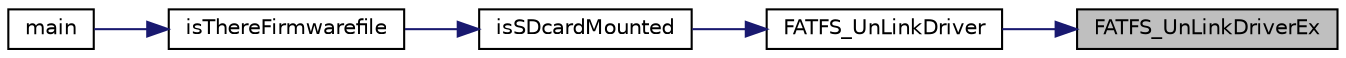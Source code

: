 digraph "FATFS_UnLinkDriverEx"
{
 // LATEX_PDF_SIZE
  edge [fontname="Helvetica",fontsize="10",labelfontname="Helvetica",labelfontsize="10"];
  node [fontname="Helvetica",fontsize="10",shape=record];
  rankdir="RL";
  Node1 [label="FATFS_UnLinkDriverEx",height=0.2,width=0.4,color="black", fillcolor="grey75", style="filled", fontcolor="black",tooltip="Unlinks a diskio driver and decrements the number of active linked drivers."];
  Node1 -> Node2 [dir="back",color="midnightblue",fontsize="10",style="solid",fontname="Helvetica"];
  Node2 [label="FATFS_UnLinkDriver",height=0.2,width=0.4,color="black", fillcolor="white", style="filled",URL="$ff__gen__drv_8c.html#a5f457aa4e15830f4c77a9fa766f761d3",tooltip="Unlinks a diskio driver and decrements the number of active linked drivers."];
  Node2 -> Node3 [dir="back",color="midnightblue",fontsize="10",style="solid",fontname="Helvetica"];
  Node3 [label="isSDcardMounted",height=0.2,width=0.4,color="black", fillcolor="white", style="filled",URL="$bootloader_main_8c.html#ab9d6015915e86857d061d4f4e3a034c1",tooltip=" "];
  Node3 -> Node4 [dir="back",color="midnightblue",fontsize="10",style="solid",fontname="Helvetica"];
  Node4 [label="isThereFirmwarefile",height=0.2,width=0.4,color="black", fillcolor="white", style="filled",URL="$bootloader_main_8h.html#a00dc442d16eb0c90dd198e8808879454",tooltip=" "];
  Node4 -> Node5 [dir="back",color="midnightblue",fontsize="10",style="solid",fontname="Helvetica"];
  Node5 [label="main",height=0.2,width=0.4,color="black", fillcolor="white", style="filled",URL="$main_8c.html#a840291bc02cba5474a4cb46a9b9566fe",tooltip="The application entry point."];
}
